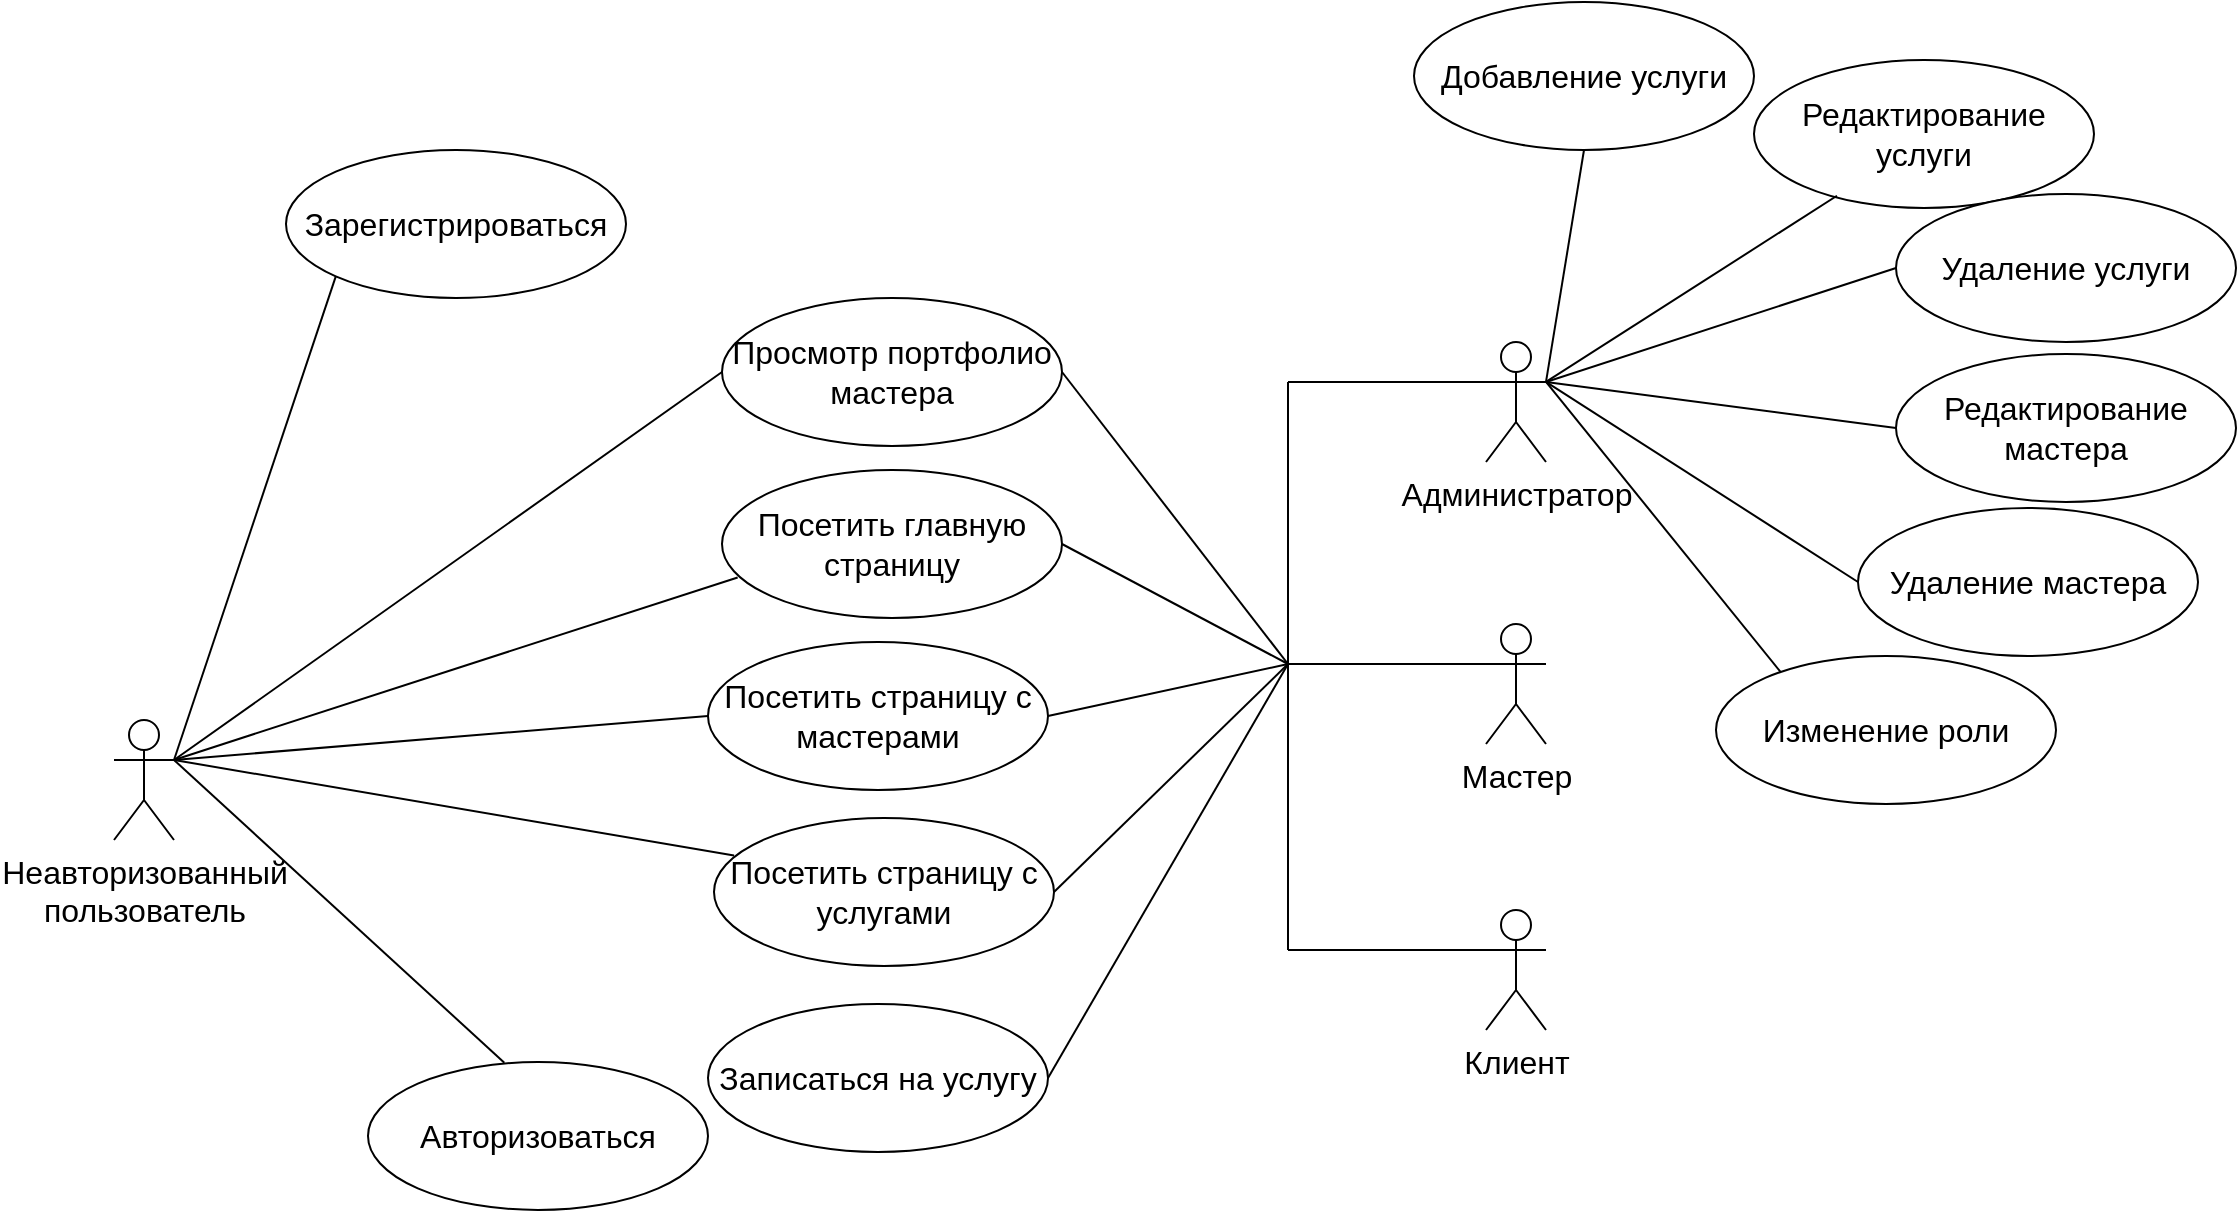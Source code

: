 <mxfile version="24.4.13" type="device">
  <diagram name="Страница — 1" id="J17kZx_zjoIYvYL_u2Vu">
    <mxGraphModel dx="1547" dy="1018" grid="0" gridSize="10" guides="1" tooltips="1" connect="1" arrows="1" fold="1" page="0" pageScale="1" pageWidth="827" pageHeight="1169" background="none" math="0" shadow="0">
      <root>
        <mxCell id="0" />
        <mxCell id="1" parent="0" />
        <mxCell id="031xoFP-o4x697wF1NQH-1" value="&lt;font style=&quot;font-size: 16px;&quot;&gt;Зарегистрироваться&lt;/font&gt;" style="ellipse;whiteSpace=wrap;html=1;" parent="1" vertex="1">
          <mxGeometry x="140" y="-21" width="170" height="74" as="geometry" />
        </mxCell>
        <mxCell id="031xoFP-o4x697wF1NQH-2" value="&lt;font style=&quot;font-size: 16px;&quot;&gt;Неавторизованный&lt;/font&gt;&lt;div style=&quot;font-size: 16px;&quot;&gt;&lt;font style=&quot;font-size: 16px;&quot;&gt;пользователь&lt;/font&gt;&lt;/div&gt;" style="shape=umlActor;verticalLabelPosition=bottom;verticalAlign=top;html=1;outlineConnect=0;" parent="1" vertex="1">
          <mxGeometry x="54" y="264" width="30" height="60" as="geometry" />
        </mxCell>
        <mxCell id="031xoFP-o4x697wF1NQH-3" value="" style="endArrow=none;html=1;rounded=0;exitX=1;exitY=0.333;exitDx=0;exitDy=0;exitPerimeter=0;entryX=0;entryY=1;entryDx=0;entryDy=0;" parent="1" source="031xoFP-o4x697wF1NQH-2" target="031xoFP-o4x697wF1NQH-1" edge="1">
          <mxGeometry width="50" height="50" relative="1" as="geometry">
            <mxPoint x="140" y="327" as="sourcePoint" />
            <mxPoint x="190" y="277" as="targetPoint" />
          </mxGeometry>
        </mxCell>
        <mxCell id="031xoFP-o4x697wF1NQH-5" value="&lt;font style=&quot;font-size: 16px;&quot;&gt;Посетить главную страницу&lt;/font&gt;" style="ellipse;whiteSpace=wrap;html=1;" parent="1" vertex="1">
          <mxGeometry x="358" y="139" width="170" height="74" as="geometry" />
        </mxCell>
        <mxCell id="031xoFP-o4x697wF1NQH-6" value="&lt;font style=&quot;font-size: 16px;&quot;&gt;Посетить страницу с мастерами&lt;/font&gt;" style="ellipse;whiteSpace=wrap;html=1;" parent="1" vertex="1">
          <mxGeometry x="351" y="225" width="170" height="74" as="geometry" />
        </mxCell>
        <mxCell id="031xoFP-o4x697wF1NQH-7" value="&lt;font style=&quot;font-size: 16px;&quot;&gt;Посетить страницу с услугами&lt;/font&gt;" style="ellipse;whiteSpace=wrap;html=1;" parent="1" vertex="1">
          <mxGeometry x="354" y="313" width="170" height="74" as="geometry" />
        </mxCell>
        <mxCell id="031xoFP-o4x697wF1NQH-8" value="" style="endArrow=none;html=1;rounded=0;exitX=1;exitY=0.333;exitDx=0;exitDy=0;exitPerimeter=0;entryX=0.059;entryY=0.253;entryDx=0;entryDy=0;entryPerimeter=0;" parent="1" source="031xoFP-o4x697wF1NQH-2" target="031xoFP-o4x697wF1NQH-7" edge="1">
          <mxGeometry width="50" height="50" relative="1" as="geometry">
            <mxPoint x="123" y="312" as="sourcePoint" />
            <mxPoint x="173" y="262" as="targetPoint" />
          </mxGeometry>
        </mxCell>
        <mxCell id="031xoFP-o4x697wF1NQH-9" value="" style="endArrow=none;html=1;rounded=0;exitX=1;exitY=0.333;exitDx=0;exitDy=0;exitPerimeter=0;entryX=0;entryY=0.5;entryDx=0;entryDy=0;" parent="1" source="031xoFP-o4x697wF1NQH-2" target="031xoFP-o4x697wF1NQH-6" edge="1">
          <mxGeometry width="50" height="50" relative="1" as="geometry">
            <mxPoint x="123" y="312" as="sourcePoint" />
            <mxPoint x="173" y="262" as="targetPoint" />
          </mxGeometry>
        </mxCell>
        <mxCell id="031xoFP-o4x697wF1NQH-10" value="" style="endArrow=none;html=1;rounded=0;exitX=1;exitY=0.333;exitDx=0;exitDy=0;exitPerimeter=0;entryX=0.046;entryY=0.726;entryDx=0;entryDy=0;entryPerimeter=0;" parent="1" source="031xoFP-o4x697wF1NQH-2" target="031xoFP-o4x697wF1NQH-5" edge="1">
          <mxGeometry width="50" height="50" relative="1" as="geometry">
            <mxPoint x="84" y="327" as="sourcePoint" />
            <mxPoint x="134" y="277" as="targetPoint" />
          </mxGeometry>
        </mxCell>
        <mxCell id="031xoFP-o4x697wF1NQH-12" value="&lt;font style=&quot;font-size: 16px;&quot;&gt;Авторизоваться&lt;/font&gt;" style="ellipse;whiteSpace=wrap;html=1;" parent="1" vertex="1">
          <mxGeometry x="181" y="435" width="170" height="74" as="geometry" />
        </mxCell>
        <mxCell id="031xoFP-o4x697wF1NQH-13" value="" style="endArrow=none;html=1;rounded=0;entryX=0.401;entryY=0.005;entryDx=0;entryDy=0;exitX=1;exitY=0.333;exitDx=0;exitDy=0;exitPerimeter=0;entryPerimeter=0;" parent="1" source="031xoFP-o4x697wF1NQH-2" target="031xoFP-o4x697wF1NQH-12" edge="1">
          <mxGeometry width="50" height="50" relative="1" as="geometry">
            <mxPoint x="83" y="284" as="sourcePoint" />
            <mxPoint x="229" y="389" as="targetPoint" />
          </mxGeometry>
        </mxCell>
        <mxCell id="031xoFP-o4x697wF1NQH-14" value="&lt;font style=&quot;font-size: 16px;&quot;&gt;Администратор&lt;/font&gt;" style="shape=umlActor;verticalLabelPosition=bottom;verticalAlign=top;html=1;outlineConnect=0;" parent="1" vertex="1">
          <mxGeometry x="740" y="75" width="30" height="60" as="geometry" />
        </mxCell>
        <mxCell id="031xoFP-o4x697wF1NQH-15" value="&lt;font style=&quot;font-size: 16px;&quot;&gt;Мастер&lt;/font&gt;" style="shape=umlActor;verticalLabelPosition=bottom;verticalAlign=top;html=1;outlineConnect=0;" parent="1" vertex="1">
          <mxGeometry x="740" y="216" width="30" height="60" as="geometry" />
        </mxCell>
        <mxCell id="031xoFP-o4x697wF1NQH-16" value="&lt;font style=&quot;font-size: 16px;&quot;&gt;Клиент&lt;/font&gt;" style="shape=umlActor;verticalLabelPosition=bottom;verticalAlign=top;html=1;outlineConnect=0;" parent="1" vertex="1">
          <mxGeometry x="740" y="359" width="30" height="60" as="geometry" />
        </mxCell>
        <mxCell id="031xoFP-o4x697wF1NQH-18" value="&lt;font style=&quot;font-size: 16px;&quot;&gt;Записаться на услугу&lt;/font&gt;" style="ellipse;whiteSpace=wrap;html=1;" parent="1" vertex="1">
          <mxGeometry x="351" y="406" width="170" height="74" as="geometry" />
        </mxCell>
        <mxCell id="031xoFP-o4x697wF1NQH-25" value="" style="endArrow=none;html=1;rounded=0;" parent="1" edge="1">
          <mxGeometry width="50" height="50" relative="1" as="geometry">
            <mxPoint x="641" y="379" as="sourcePoint" />
            <mxPoint x="641" y="95" as="targetPoint" />
          </mxGeometry>
        </mxCell>
        <mxCell id="031xoFP-o4x697wF1NQH-26" value="" style="endArrow=none;html=1;rounded=0;entryX=0;entryY=0.333;entryDx=0;entryDy=0;entryPerimeter=0;" parent="1" target="031xoFP-o4x697wF1NQH-15" edge="1">
          <mxGeometry width="50" height="50" relative="1" as="geometry">
            <mxPoint x="641" y="236" as="sourcePoint" />
            <mxPoint x="582" y="293" as="targetPoint" />
          </mxGeometry>
        </mxCell>
        <mxCell id="031xoFP-o4x697wF1NQH-27" value="" style="endArrow=none;html=1;rounded=0;entryX=0;entryY=0.333;entryDx=0;entryDy=0;entryPerimeter=0;" parent="1" target="031xoFP-o4x697wF1NQH-14" edge="1">
          <mxGeometry width="50" height="50" relative="1" as="geometry">
            <mxPoint x="641" y="95" as="sourcePoint" />
            <mxPoint x="737" y="99" as="targetPoint" />
          </mxGeometry>
        </mxCell>
        <mxCell id="031xoFP-o4x697wF1NQH-28" value="" style="endArrow=none;html=1;rounded=0;entryX=0;entryY=0.333;entryDx=0;entryDy=0;entryPerimeter=0;" parent="1" edge="1">
          <mxGeometry width="50" height="50" relative="1" as="geometry">
            <mxPoint x="641" y="379" as="sourcePoint" />
            <mxPoint x="741" y="379" as="targetPoint" />
          </mxGeometry>
        </mxCell>
        <mxCell id="031xoFP-o4x697wF1NQH-29" value="" style="endArrow=none;html=1;rounded=0;exitX=1;exitY=0.5;exitDx=0;exitDy=0;" parent="1" source="031xoFP-o4x697wF1NQH-18" edge="1">
          <mxGeometry width="50" height="50" relative="1" as="geometry">
            <mxPoint x="547" y="366" as="sourcePoint" />
            <mxPoint x="641" y="236" as="targetPoint" />
          </mxGeometry>
        </mxCell>
        <mxCell id="031xoFP-o4x697wF1NQH-30" value="" style="endArrow=none;html=1;rounded=0;exitX=1;exitY=0.5;exitDx=0;exitDy=0;" parent="1" source="031xoFP-o4x697wF1NQH-6" edge="1">
          <mxGeometry width="50" height="50" relative="1" as="geometry">
            <mxPoint x="547" y="242" as="sourcePoint" />
            <mxPoint x="641" y="236" as="targetPoint" />
          </mxGeometry>
        </mxCell>
        <mxCell id="031xoFP-o4x697wF1NQH-31" value="" style="endArrow=none;html=1;rounded=0;exitX=1;exitY=0.5;exitDx=0;exitDy=0;" parent="1" source="031xoFP-o4x697wF1NQH-7" edge="1">
          <mxGeometry width="50" height="50" relative="1" as="geometry">
            <mxPoint x="516" y="278" as="sourcePoint" />
            <mxPoint x="641" y="236" as="targetPoint" />
          </mxGeometry>
        </mxCell>
        <mxCell id="031xoFP-o4x697wF1NQH-34" value="" style="endArrow=none;html=1;rounded=0;exitX=1;exitY=0.5;exitDx=0;exitDy=0;" parent="1" source="031xoFP-o4x697wF1NQH-5" edge="1">
          <mxGeometry width="50" height="50" relative="1" as="geometry">
            <mxPoint x="533" y="189" as="sourcePoint" />
            <mxPoint x="641" y="236" as="targetPoint" />
          </mxGeometry>
        </mxCell>
        <mxCell id="031xoFP-o4x697wF1NQH-37" value="&lt;font style=&quot;font-size: 16px;&quot;&gt;Редактирование услуги&lt;/font&gt;" style="ellipse;whiteSpace=wrap;html=1;" parent="1" vertex="1">
          <mxGeometry x="874" y="-66" width="170" height="74" as="geometry" />
        </mxCell>
        <mxCell id="031xoFP-o4x697wF1NQH-38" value="&lt;font style=&quot;font-size: 16px;&quot;&gt;Редактирование мастера&lt;/font&gt;" style="ellipse;whiteSpace=wrap;html=1;" parent="1" vertex="1">
          <mxGeometry x="945" y="81" width="170" height="74" as="geometry" />
        </mxCell>
        <mxCell id="031xoFP-o4x697wF1NQH-39" value="&lt;font style=&quot;font-size: 16px;&quot;&gt;Добавление услуги&lt;/font&gt;" style="ellipse;whiteSpace=wrap;html=1;" parent="1" vertex="1">
          <mxGeometry x="704" y="-95" width="170" height="74" as="geometry" />
        </mxCell>
        <mxCell id="031xoFP-o4x697wF1NQH-40" value="" style="endArrow=none;html=1;rounded=0;exitX=1;exitY=0.333;exitDx=0;exitDy=0;exitPerimeter=0;entryX=0.5;entryY=1;entryDx=0;entryDy=0;" parent="1" source="031xoFP-o4x697wF1NQH-14" target="031xoFP-o4x697wF1NQH-39" edge="1">
          <mxGeometry width="50" height="50" relative="1" as="geometry">
            <mxPoint x="823" y="96" as="sourcePoint" />
            <mxPoint x="873" y="46" as="targetPoint" />
          </mxGeometry>
        </mxCell>
        <mxCell id="031xoFP-o4x697wF1NQH-41" value="" style="endArrow=none;html=1;rounded=0;exitX=1;exitY=0.333;exitDx=0;exitDy=0;exitPerimeter=0;entryX=0;entryY=0.5;entryDx=0;entryDy=0;" parent="1" source="031xoFP-o4x697wF1NQH-14" target="031xoFP-o4x697wF1NQH-38" edge="1">
          <mxGeometry width="50" height="50" relative="1" as="geometry">
            <mxPoint x="780" y="105" as="sourcePoint" />
            <mxPoint x="902" y="33" as="targetPoint" />
          </mxGeometry>
        </mxCell>
        <mxCell id="031xoFP-o4x697wF1NQH-42" value="" style="endArrow=none;html=1;rounded=0;entryX=0.244;entryY=0.917;entryDx=0;entryDy=0;entryPerimeter=0;exitX=1;exitY=0.333;exitDx=0;exitDy=0;exitPerimeter=0;" parent="1" source="031xoFP-o4x697wF1NQH-14" target="031xoFP-o4x697wF1NQH-37" edge="1">
          <mxGeometry width="50" height="50" relative="1" as="geometry">
            <mxPoint x="788" y="111" as="sourcePoint" />
            <mxPoint x="912" y="43" as="targetPoint" />
          </mxGeometry>
        </mxCell>
        <mxCell id="031xoFP-o4x697wF1NQH-43" value="" style="endArrow=none;html=1;rounded=0;exitX=1;exitY=0.333;exitDx=0;exitDy=0;exitPerimeter=0;entryX=0.197;entryY=0.128;entryDx=0;entryDy=0;entryPerimeter=0;" parent="1" source="031xoFP-o4x697wF1NQH-14" target="031xoFP-o4x697wF1NQH-44" edge="1">
          <mxGeometry width="50" height="50" relative="1" as="geometry">
            <mxPoint x="869" y="174" as="sourcePoint" />
            <mxPoint x="991" y="102" as="targetPoint" />
          </mxGeometry>
        </mxCell>
        <mxCell id="031xoFP-o4x697wF1NQH-44" value="&lt;font style=&quot;font-size: 16px;&quot;&gt;Изменение роли&lt;/font&gt;" style="ellipse;whiteSpace=wrap;html=1;" parent="1" vertex="1">
          <mxGeometry x="855" y="232" width="170" height="74" as="geometry" />
        </mxCell>
        <mxCell id="031xoFP-o4x697wF1NQH-45" value="" style="endArrow=none;html=1;rounded=0;exitX=1;exitY=0.333;exitDx=0;exitDy=0;exitPerimeter=0;entryX=0;entryY=0.5;entryDx=0;entryDy=0;" parent="1" source="031xoFP-o4x697wF1NQH-14" target="031xoFP-o4x697wF1NQH-46" edge="1">
          <mxGeometry width="50" height="50" relative="1" as="geometry">
            <mxPoint x="756" y="190" as="sourcePoint" />
            <mxPoint x="977" y="197" as="targetPoint" />
          </mxGeometry>
        </mxCell>
        <mxCell id="031xoFP-o4x697wF1NQH-46" value="&lt;font style=&quot;font-size: 16px;&quot;&gt;Удаление услуги&lt;/font&gt;" style="ellipse;whiteSpace=wrap;html=1;" parent="1" vertex="1">
          <mxGeometry x="945" y="1" width="170" height="74" as="geometry" />
        </mxCell>
        <mxCell id="031xoFP-o4x697wF1NQH-47" value="" style="endArrow=none;html=1;rounded=0;exitX=1;exitY=0.333;exitDx=0;exitDy=0;exitPerimeter=0;entryX=0;entryY=0.5;entryDx=0;entryDy=0;" parent="1" source="031xoFP-o4x697wF1NQH-14" target="031xoFP-o4x697wF1NQH-48" edge="1">
          <mxGeometry width="50" height="50" relative="1" as="geometry">
            <mxPoint x="827" y="111" as="sourcePoint" />
            <mxPoint x="1048" y="118" as="targetPoint" />
          </mxGeometry>
        </mxCell>
        <mxCell id="031xoFP-o4x697wF1NQH-48" value="&lt;font style=&quot;font-size: 16px;&quot;&gt;Удаление мастера&lt;/font&gt;" style="ellipse;whiteSpace=wrap;html=1;" parent="1" vertex="1">
          <mxGeometry x="926" y="158" width="170" height="74" as="geometry" />
        </mxCell>
        <mxCell id="CEhIyXs4ktfvc3ES4UAk-1" value="&lt;font style=&quot;font-size: 16px;&quot;&gt;Просмотр портфолио мастера&lt;/font&gt;" style="ellipse;whiteSpace=wrap;html=1;" vertex="1" parent="1">
          <mxGeometry x="358" y="53" width="170" height="74" as="geometry" />
        </mxCell>
        <mxCell id="CEhIyXs4ktfvc3ES4UAk-3" value="" style="endArrow=none;html=1;rounded=0;exitX=1;exitY=0.5;exitDx=0;exitDy=0;" edge="1" parent="1" source="CEhIyXs4ktfvc3ES4UAk-1">
          <mxGeometry width="50" height="50" relative="1" as="geometry">
            <mxPoint x="661" y="247" as="sourcePoint" />
            <mxPoint x="641" y="236" as="targetPoint" />
          </mxGeometry>
        </mxCell>
        <mxCell id="CEhIyXs4ktfvc3ES4UAk-4" value="" style="endArrow=none;html=1;rounded=0;entryX=0;entryY=0.5;entryDx=0;entryDy=0;" edge="1" parent="1" target="CEhIyXs4ktfvc3ES4UAk-1">
          <mxGeometry width="50" height="50" relative="1" as="geometry">
            <mxPoint x="84" y="284" as="sourcePoint" />
            <mxPoint x="237" y="123" as="targetPoint" />
          </mxGeometry>
        </mxCell>
      </root>
    </mxGraphModel>
  </diagram>
</mxfile>

